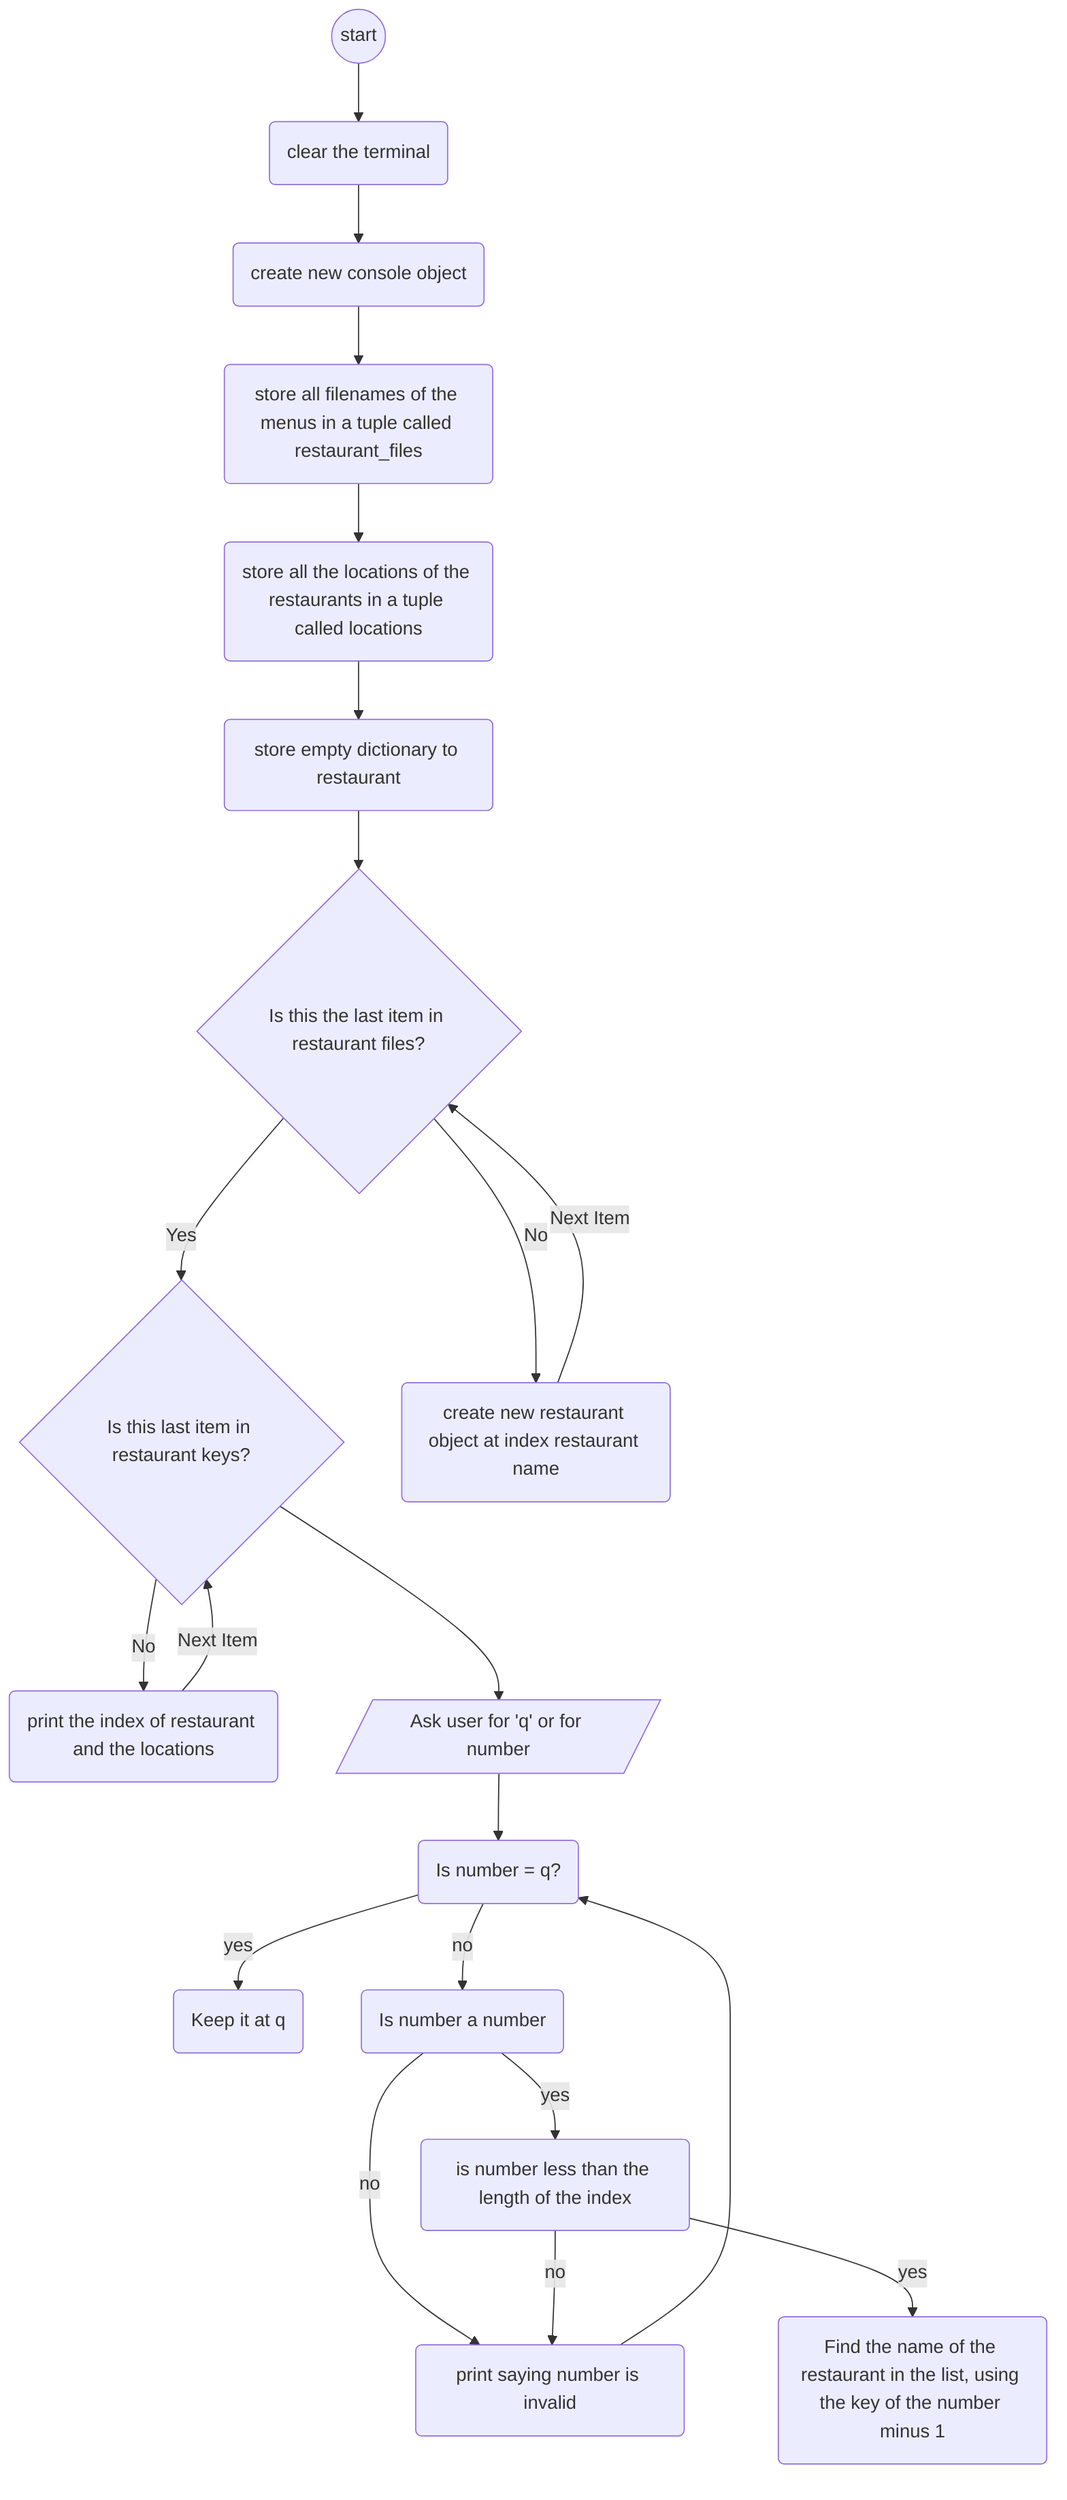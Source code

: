 flowchart
    start((start)) -->
    clearTerminal(clear the terminal) -->
    consoleObject(create new console object) -->
    restaurantFiles(store all filenames of the menus in a tuple called restaurant_files) -->
    locations(store all the locations of the restaurants in a tuple called locations) -->
    emptyRestaurant(store empty dictionary to restaurant) -->
    lastItemInRestaurantFiles{Is this the last item in restaurant files?} --> |Yes| lastItemInRestaurantKeys{Is this last item in restaurant keys?}
    lastItemInRestaurantKeys --> |No| printIndexRestaurantLocations(print the index of restaurant and the locations) -->|Next Item|lastItemInRestaurantKeys
    lastItemInRestaurantFiles --> |No| createRestaurantItem(create new restaurant object at index restaurant name) -->|Next Item|lastItemInRestaurantFiles
    lastItemInRestaurantKeys --> askUserForRestaurant[/Ask user for 'q' or for number/] -->
    isNumberQ(Is number = q?) --> |yes| retainQ(Keep it at q)
    isNumberQ --> |no| checkNumber(Is number a number)
    checkNumber -->|no| invalidNumber(print saying number is invalid) --> isNumberQ
    checkNumber --> |yes| checkInRange(is number less than the length of the index)
    checkInRange --> |no| invalidNumber
    checkInRange --> |yes| findKeyAtIndex(Find the name of the restaurant in the list, using the key of the number minus 1)